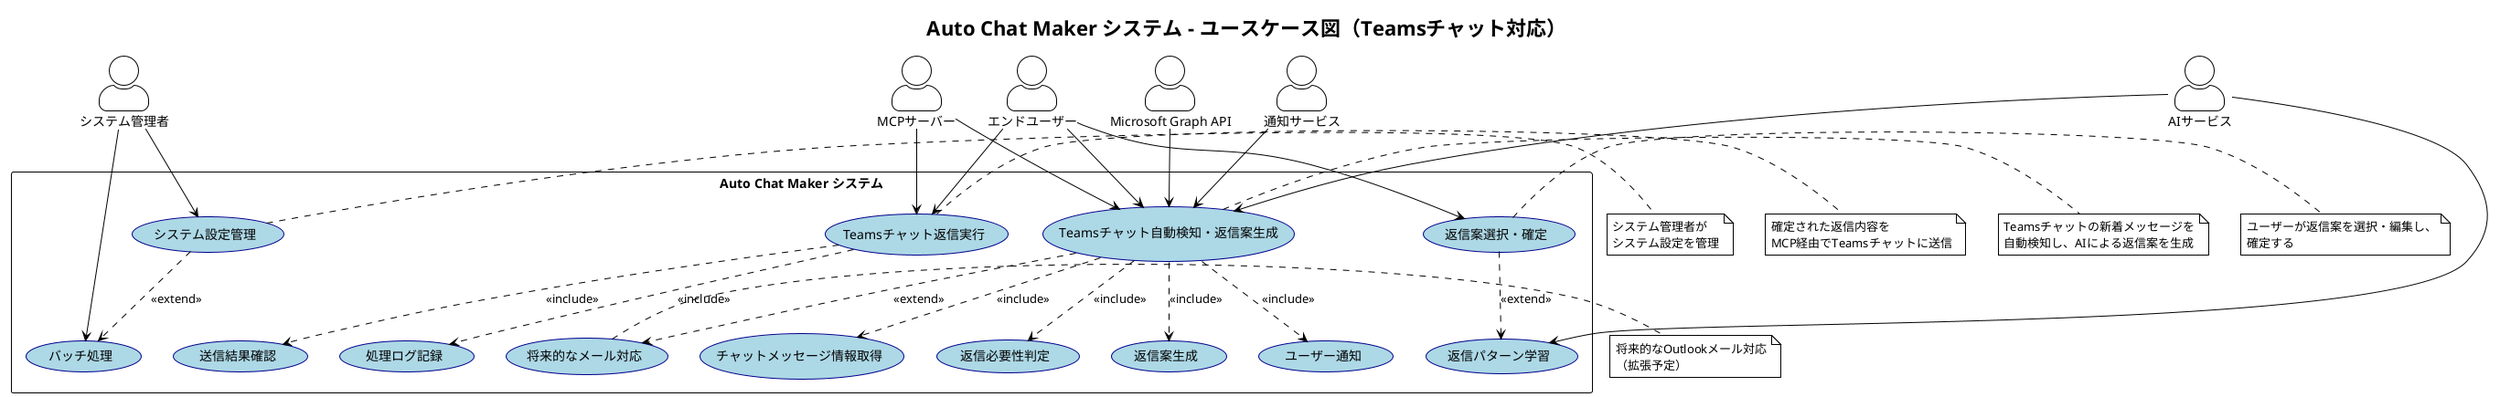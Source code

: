 @startuml Auto Chat Maker Use Case Diagram

!theme plain
skinparam actorStyle awesome
skinparam usecase {
    BackgroundColor LightBlue
    BorderColor DarkBlue
}

title Auto Chat Maker システム - ユースケース図（Teamsチャット対応）

' アクター定義
actor "エンドユーザー" as User
actor "システム管理者" as Admin
actor "Microsoft Graph API" as GraphAPI
actor "MCPサーバー" as MCPServer
actor "AIサービス" as AIService
actor "通知サービス" as NotificationService

' システム境界
rectangle "Auto Chat Maker システム" {

    ' 主要ユースケース
    usecase "Teamsチャット自動検知・返信案生成" as UC1
    usecase "返信案選択・確定" as UC2
    usecase "Teamsチャット返信実行" as UC3
    usecase "システム設定管理" as UC4

    ' 拡張ユースケース
    usecase "返信パターン学習" as UC5
    usecase "バッチ処理" as UC6
    usecase "将来的なメール対応" as UC7

    ' 包含ユースケース
    usecase "チャットメッセージ情報取得" as UC8
    usecase "返信必要性判定" as UC9
    usecase "返信案生成" as UC10
    usecase "ユーザー通知" as UC11
    usecase "送信結果確認" as UC12
    usecase "処理ログ記録" as UC13
}

' 関係性定義
User --> UC1
User --> UC2
User --> UC3
Admin --> UC4
Admin --> UC6

GraphAPI --> UC1
MCPServer --> UC1
MCPServer --> UC3
AIService --> UC1
AIService --> UC5
NotificationService --> UC1

' 包含関係
UC1 ..> UC8 : <<include>>
UC1 ..> UC9 : <<include>>
UC1 ..> UC10 : <<include>>
UC1 ..> UC11 : <<include>>
UC3 ..> UC12 : <<include>>
UC3 ..> UC13 : <<include>>

' 拡張関係
UC2 ..> UC5 : <<extend>>
UC4 ..> UC6 : <<extend>>
UC1 ..> UC7 : <<extend>>

' ノート
note right of UC1
  Teamsチャットの新着メッセージを
  自動検知し、AIによる返信案を生成
end note

note right of UC2
  ユーザーが返信案を選択・編集し、
  確定する
end note

note right of UC3
  確定された返信内容を
  MCP経由でTeamsチャットに送信
end note

note right of UC4
  システム管理者が
  システム設定を管理
end note

note right of UC7
  将来的なOutlookメール対応
  （拡張予定）
end note

@enduml

